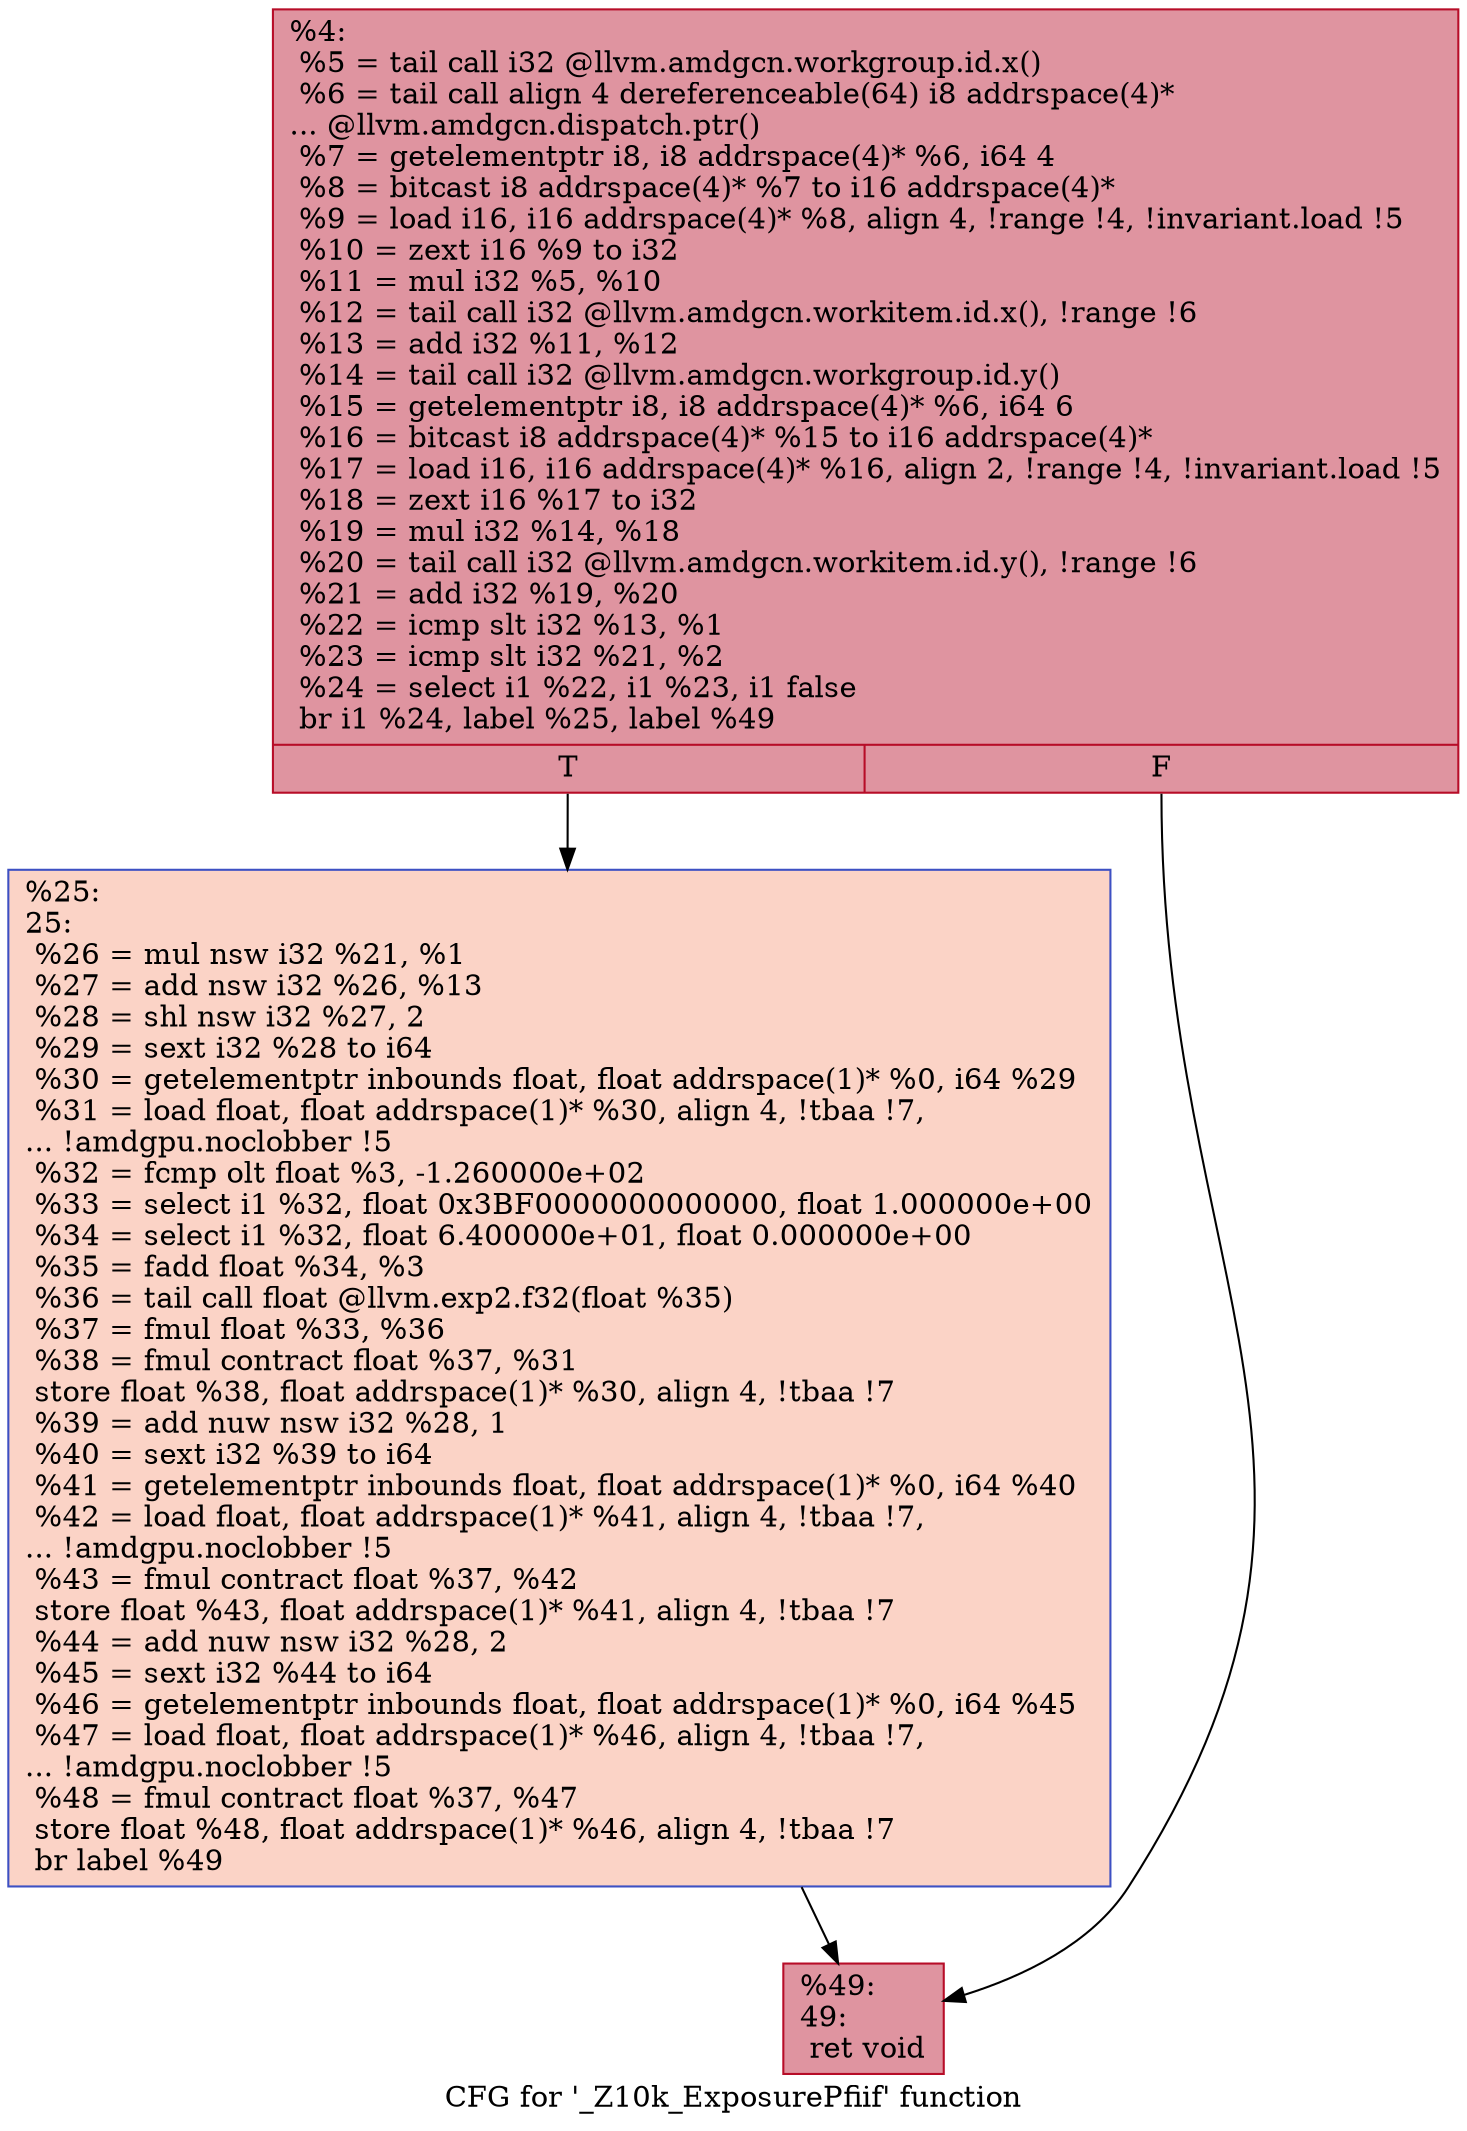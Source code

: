 digraph "CFG for '_Z10k_ExposurePfiif' function" {
	label="CFG for '_Z10k_ExposurePfiif' function";

	Node0x5e2b750 [shape=record,color="#b70d28ff", style=filled, fillcolor="#b70d2870",label="{%4:\l  %5 = tail call i32 @llvm.amdgcn.workgroup.id.x()\l  %6 = tail call align 4 dereferenceable(64) i8 addrspace(4)*\l... @llvm.amdgcn.dispatch.ptr()\l  %7 = getelementptr i8, i8 addrspace(4)* %6, i64 4\l  %8 = bitcast i8 addrspace(4)* %7 to i16 addrspace(4)*\l  %9 = load i16, i16 addrspace(4)* %8, align 4, !range !4, !invariant.load !5\l  %10 = zext i16 %9 to i32\l  %11 = mul i32 %5, %10\l  %12 = tail call i32 @llvm.amdgcn.workitem.id.x(), !range !6\l  %13 = add i32 %11, %12\l  %14 = tail call i32 @llvm.amdgcn.workgroup.id.y()\l  %15 = getelementptr i8, i8 addrspace(4)* %6, i64 6\l  %16 = bitcast i8 addrspace(4)* %15 to i16 addrspace(4)*\l  %17 = load i16, i16 addrspace(4)* %16, align 2, !range !4, !invariant.load !5\l  %18 = zext i16 %17 to i32\l  %19 = mul i32 %14, %18\l  %20 = tail call i32 @llvm.amdgcn.workitem.id.y(), !range !6\l  %21 = add i32 %19, %20\l  %22 = icmp slt i32 %13, %1\l  %23 = icmp slt i32 %21, %2\l  %24 = select i1 %22, i1 %23, i1 false\l  br i1 %24, label %25, label %49\l|{<s0>T|<s1>F}}"];
	Node0x5e2b750:s0 -> Node0x5e2f1c0;
	Node0x5e2b750:s1 -> Node0x5e2f250;
	Node0x5e2f1c0 [shape=record,color="#3d50c3ff", style=filled, fillcolor="#f59c7d70",label="{%25:\l25:                                               \l  %26 = mul nsw i32 %21, %1\l  %27 = add nsw i32 %26, %13\l  %28 = shl nsw i32 %27, 2\l  %29 = sext i32 %28 to i64\l  %30 = getelementptr inbounds float, float addrspace(1)* %0, i64 %29\l  %31 = load float, float addrspace(1)* %30, align 4, !tbaa !7,\l... !amdgpu.noclobber !5\l  %32 = fcmp olt float %3, -1.260000e+02\l  %33 = select i1 %32, float 0x3BF0000000000000, float 1.000000e+00\l  %34 = select i1 %32, float 6.400000e+01, float 0.000000e+00\l  %35 = fadd float %34, %3\l  %36 = tail call float @llvm.exp2.f32(float %35)\l  %37 = fmul float %33, %36\l  %38 = fmul contract float %37, %31\l  store float %38, float addrspace(1)* %30, align 4, !tbaa !7\l  %39 = add nuw nsw i32 %28, 1\l  %40 = sext i32 %39 to i64\l  %41 = getelementptr inbounds float, float addrspace(1)* %0, i64 %40\l  %42 = load float, float addrspace(1)* %41, align 4, !tbaa !7,\l... !amdgpu.noclobber !5\l  %43 = fmul contract float %37, %42\l  store float %43, float addrspace(1)* %41, align 4, !tbaa !7\l  %44 = add nuw nsw i32 %28, 2\l  %45 = sext i32 %44 to i64\l  %46 = getelementptr inbounds float, float addrspace(1)* %0, i64 %45\l  %47 = load float, float addrspace(1)* %46, align 4, !tbaa !7,\l... !amdgpu.noclobber !5\l  %48 = fmul contract float %37, %47\l  store float %48, float addrspace(1)* %46, align 4, !tbaa !7\l  br label %49\l}"];
	Node0x5e2f1c0 -> Node0x5e2f250;
	Node0x5e2f250 [shape=record,color="#b70d28ff", style=filled, fillcolor="#b70d2870",label="{%49:\l49:                                               \l  ret void\l}"];
}
